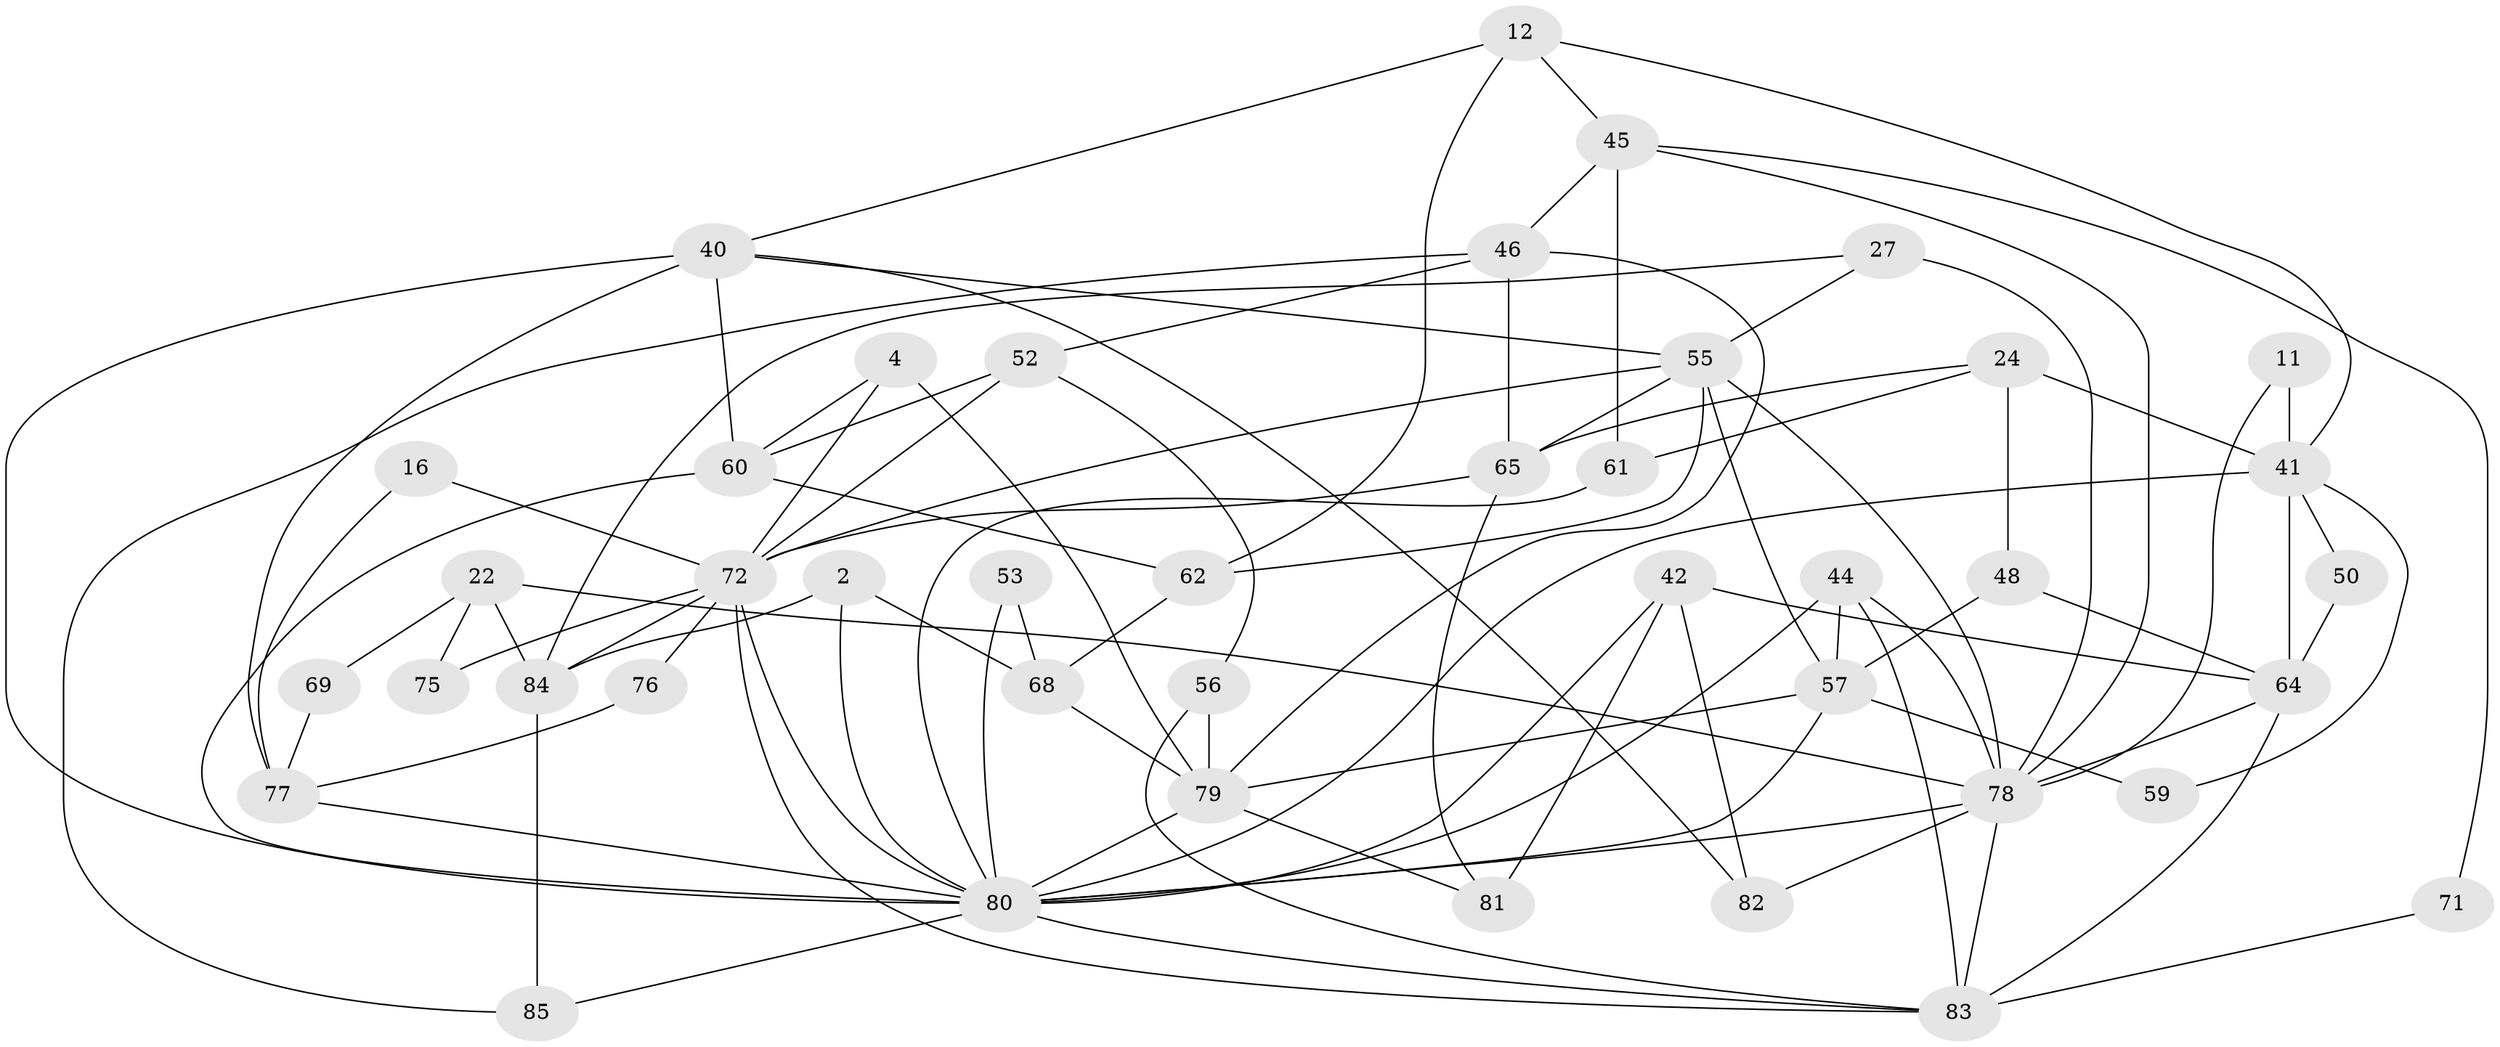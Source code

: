 // original degree distribution, {2: 0.18823529411764706, 5: 0.2235294117647059, 4: 0.2823529411764706, 3: 0.16470588235294117, 6: 0.10588235294117647, 7: 0.03529411764705882}
// Generated by graph-tools (version 1.1) at 2025/50/03/09/25 04:50:01]
// undirected, 42 vertices, 94 edges
graph export_dot {
graph [start="1"]
  node [color=gray90,style=filled];
  2;
  4;
  11;
  12;
  16;
  22;
  24;
  27;
  40 [super="+13+10"];
  41 [super="+18"];
  42 [super="+34"];
  44;
  45;
  46;
  48;
  50;
  52;
  53 [super="+1"];
  55 [super="+19"];
  56;
  57 [super="+3"];
  59;
  60 [super="+43+58"];
  61;
  62;
  64 [super="+6+51"];
  65;
  68;
  69;
  71;
  72 [super="+33+38+28"];
  75;
  76;
  77 [super="+39"];
  78 [super="+54+73"];
  79 [super="+70"];
  80 [super="+47+66+17+74+67"];
  81;
  82;
  83 [super="+37"];
  84 [super="+63"];
  85;
  2 -- 68;
  2 -- 84 [weight=2];
  2 -- 80 [weight=2];
  4 -- 60;
  4 -- 79 [weight=2];
  4 -- 72;
  11 -- 41 [weight=2];
  11 -- 78;
  12 -- 41;
  12 -- 45;
  12 -- 62;
  12 -- 40;
  16 -- 77;
  16 -- 72;
  22 -- 84;
  22 -- 69;
  22 -- 75;
  22 -- 78;
  24 -- 41 [weight=2];
  24 -- 48;
  24 -- 61;
  24 -- 65;
  27 -- 55;
  27 -- 78 [weight=2];
  27 -- 84;
  40 -- 82 [weight=2];
  40 -- 60 [weight=2];
  40 -- 77 [weight=2];
  40 -- 80;
  40 -- 55;
  41 -- 64;
  41 -- 50;
  41 -- 59;
  41 -- 80 [weight=2];
  42 -- 81 [weight=2];
  42 -- 82 [weight=2];
  42 -- 64 [weight=2];
  42 -- 80;
  44 -- 57 [weight=2];
  44 -- 78 [weight=2];
  44 -- 83;
  44 -- 80;
  45 -- 46;
  45 -- 61;
  45 -- 71;
  45 -- 78;
  46 -- 52;
  46 -- 65;
  46 -- 85;
  46 -- 79;
  48 -- 57;
  48 -- 64;
  50 -- 64;
  52 -- 60;
  52 -- 56;
  52 -- 72;
  53 -- 68;
  53 -- 80 [weight=2];
  55 -- 62;
  55 -- 65;
  55 -- 57;
  55 -- 72;
  55 -- 78;
  56 -- 79 [weight=2];
  56 -- 83;
  57 -- 59;
  57 -- 79;
  57 -- 80;
  60 -- 62;
  60 -- 80 [weight=2];
  61 -- 80;
  62 -- 68;
  64 -- 78 [weight=3];
  64 -- 83 [weight=2];
  65 -- 81;
  65 -- 72;
  68 -- 79;
  69 -- 77;
  71 -- 83;
  72 -- 75;
  72 -- 80 [weight=4];
  72 -- 76;
  72 -- 83 [weight=2];
  72 -- 84;
  76 -- 77;
  77 -- 80;
  78 -- 82;
  78 -- 83 [weight=2];
  78 -- 80 [weight=6];
  79 -- 80 [weight=2];
  79 -- 81;
  80 -- 85;
  80 -- 83;
  84 -- 85;
}
